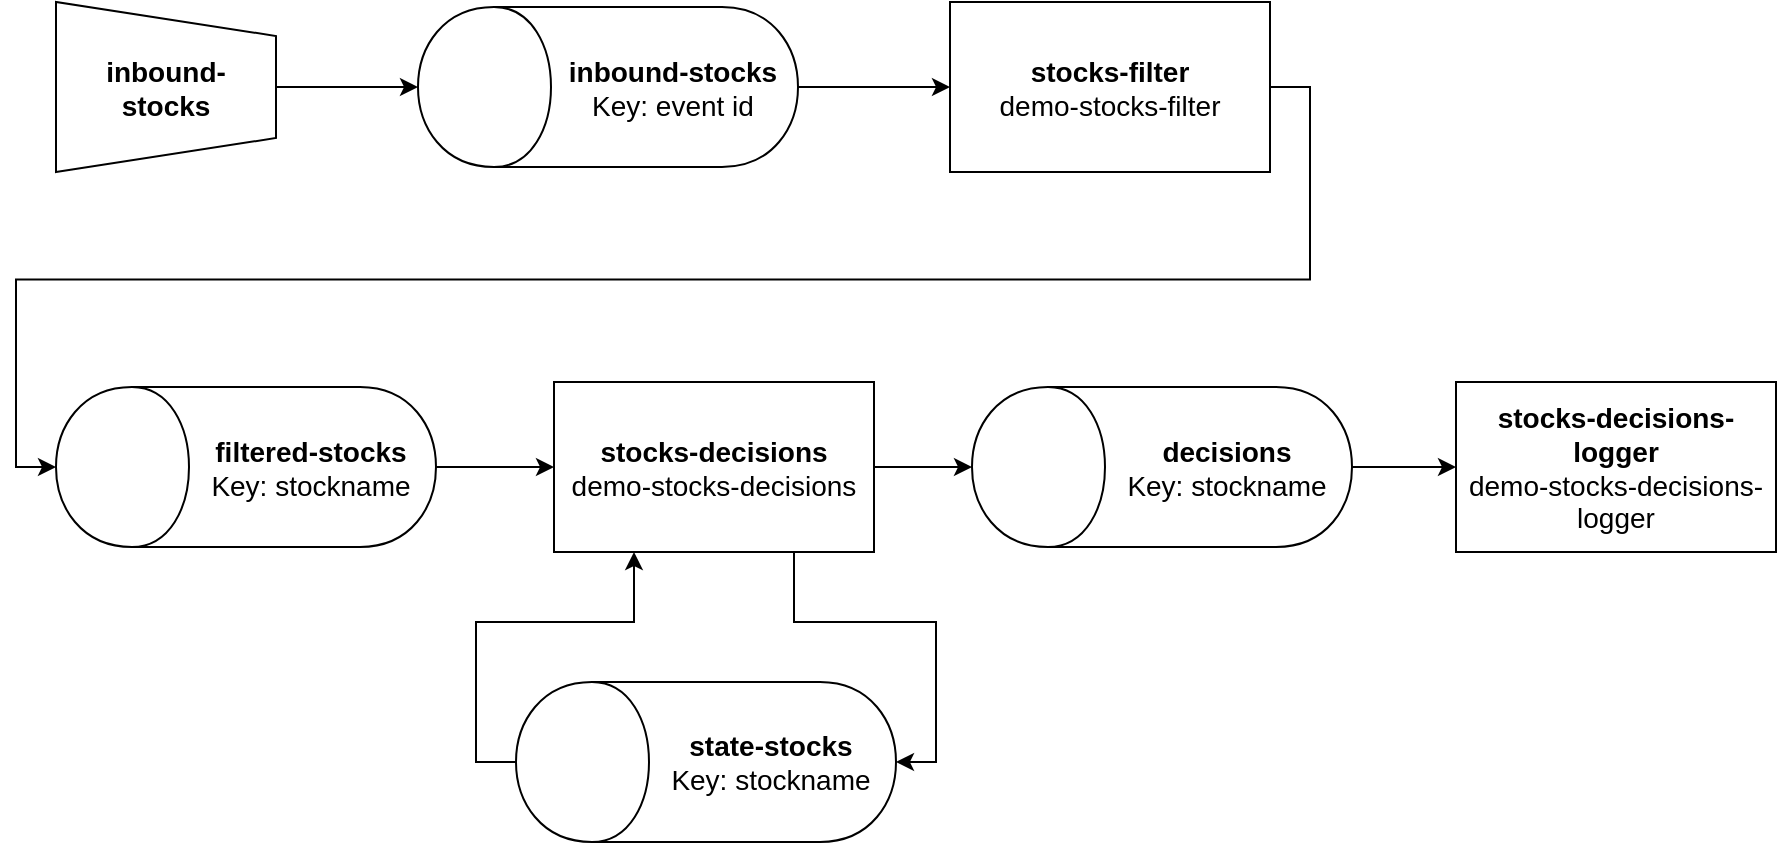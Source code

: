 <mxfile version="12.7.9" type="device"><diagram id="ZiqrXKsFqoPg5gItyXkr" name="Page-1"><mxGraphModel dx="558" dy="790" grid="1" gridSize="10" guides="1" tooltips="1" connect="1" arrows="1" fold="1" page="1" pageScale="1" pageWidth="850" pageHeight="1100" math="0" shadow="0"><root><mxCell id="0"/><mxCell id="1" parent="0"/><mxCell id="MXRvs9uITlmX1ek2VHVs-3" value="" style="group;flipV=1;flipH=1;" parent="1" vertex="1" connectable="0"><mxGeometry x="960" y="10" width="110" height="85" as="geometry"/></mxCell><mxCell id="MXRvs9uITlmX1ek2VHVs-1" value="" style="shape=trapezoid;perimeter=trapezoidPerimeter;whiteSpace=wrap;html=1;rotation=-90;flipV=1;" parent="MXRvs9uITlmX1ek2VHVs-3" vertex="1"><mxGeometry x="12.5" y="-12.5" width="85" height="110" as="geometry"/></mxCell><mxCell id="MXRvs9uITlmX1ek2VHVs-2" value="&lt;font style=&quot;font-size: 14px&quot;&gt;&lt;b&gt;inbound-stocks&lt;/b&gt;&lt;/font&gt;" style="text;html=1;strokeColor=none;fillColor=none;align=center;verticalAlign=middle;whiteSpace=wrap;rounded=0;" parent="MXRvs9uITlmX1ek2VHVs-3" vertex="1"><mxGeometry x="35" y="32.5" width="40" height="20" as="geometry"/></mxCell><mxCell id="MXRvs9uITlmX1ek2VHVs-12" style="edgeStyle=orthogonalEdgeStyle;rounded=0;orthogonalLoop=1;jettySize=auto;html=1;exitX=0.5;exitY=1;exitDx=0;exitDy=0;entryX=0.5;entryY=0;entryDx=0;entryDy=0;fontSize=14;" parent="1" source="MXRvs9uITlmX1ek2VHVs-1" target="MXRvs9uITlmX1ek2VHVs-7" edge="1"><mxGeometry relative="1" as="geometry"/></mxCell><mxCell id="LU_1Xjr9xjbAnIjWWHcd-4" style="edgeStyle=orthogonalEdgeStyle;rounded=0;orthogonalLoop=1;jettySize=auto;html=1;exitX=1;exitY=0.5;exitDx=0;exitDy=0;entryX=0.5;entryY=0;entryDx=0;entryDy=0;" edge="1" parent="1" source="MXRvs9uITlmX1ek2VHVs-15" target="MXRvs9uITlmX1ek2VHVs-31"><mxGeometry relative="1" as="geometry"/></mxCell><mxCell id="MXRvs9uITlmX1ek2VHVs-15" value="&lt;b&gt;stocks-filter&lt;/b&gt;&lt;div&gt;demo-stocks-filter&lt;br&gt;&lt;/div&gt;" style="rounded=0;whiteSpace=wrap;html=1;fontSize=14;" parent="1" vertex="1"><mxGeometry x="1407" y="10" width="160" height="85" as="geometry"/></mxCell><mxCell id="MXRvs9uITlmX1ek2VHVs-18" value="" style="group" parent="1" vertex="1" connectable="0"><mxGeometry x="1141" y="12.5" width="230" height="80" as="geometry"/></mxCell><mxCell id="MXRvs9uITlmX1ek2VHVs-7" value="" style="shape=cylinder;whiteSpace=wrap;html=1;boundedLbl=1;backgroundOutline=1;rotation=-90;" parent="MXRvs9uITlmX1ek2VHVs-18" vertex="1"><mxGeometry x="55" y="-55" width="80" height="190" as="geometry"/></mxCell><mxCell id="MXRvs9uITlmX1ek2VHVs-8" value="&lt;div&gt;inbound-stocks&lt;/div&gt;&lt;span style=&quot;font-weight: normal&quot;&gt;Key: event id&lt;/span&gt;" style="text;html=1;strokeColor=none;fillColor=none;align=center;verticalAlign=middle;whiteSpace=wrap;rounded=0;fontSize=14;fontStyle=1" parent="MXRvs9uITlmX1ek2VHVs-18" vertex="1"><mxGeometry x="65" y="20" width="125" height="40" as="geometry"/></mxCell><mxCell id="MXRvs9uITlmX1ek2VHVs-30" value="" style="group" parent="1" vertex="1" connectable="0"><mxGeometry x="960" y="202.5" width="230" height="80" as="geometry"/></mxCell><mxCell id="MXRvs9uITlmX1ek2VHVs-31" value="" style="shape=cylinder;whiteSpace=wrap;html=1;boundedLbl=1;backgroundOutline=1;rotation=-90;" parent="MXRvs9uITlmX1ek2VHVs-30" vertex="1"><mxGeometry x="55" y="-55" width="80" height="190" as="geometry"/></mxCell><mxCell id="MXRvs9uITlmX1ek2VHVs-32" value="filtered-stocks&lt;div&gt;&lt;span style=&quot;font-weight: normal&quot;&gt;Key: stockname&lt;/span&gt;&lt;/div&gt;" style="text;html=1;strokeColor=none;fillColor=none;align=center;verticalAlign=middle;whiteSpace=wrap;rounded=0;fontSize=14;fontStyle=1" parent="MXRvs9uITlmX1ek2VHVs-30" vertex="1"><mxGeometry x="65" y="20" width="125" height="40" as="geometry"/></mxCell><mxCell id="LU_1Xjr9xjbAnIjWWHcd-8" style="edgeStyle=orthogonalEdgeStyle;rounded=0;orthogonalLoop=1;jettySize=auto;html=1;exitX=0.75;exitY=1;exitDx=0;exitDy=0;entryX=1;entryY=0.5;entryDx=0;entryDy=0;" edge="1" parent="1" source="MXRvs9uITlmX1ek2VHVs-39" target="LU_1Xjr9xjbAnIjWWHcd-7"><mxGeometry relative="1" as="geometry"><Array as="points"><mxPoint x="1329" y="320"/><mxPoint x="1400" y="320"/><mxPoint x="1400" y="390"/></Array></mxGeometry></mxCell><mxCell id="LU_1Xjr9xjbAnIjWWHcd-13" style="edgeStyle=orthogonalEdgeStyle;rounded=0;orthogonalLoop=1;jettySize=auto;html=1;exitX=1;exitY=0.5;exitDx=0;exitDy=0;entryX=0.5;entryY=0;entryDx=0;entryDy=0;" edge="1" parent="1" source="MXRvs9uITlmX1ek2VHVs-39" target="LU_1Xjr9xjbAnIjWWHcd-11"><mxGeometry relative="1" as="geometry"/></mxCell><mxCell id="MXRvs9uITlmX1ek2VHVs-39" value="&lt;b&gt;stocks-decisions&lt;/b&gt;&lt;div&gt;demo-stocks-decisions&lt;br&gt;&lt;/div&gt;" style="rounded=0;whiteSpace=wrap;html=1;fontSize=14;" parent="1" vertex="1"><mxGeometry x="1209" y="200" width="160" height="85" as="geometry"/></mxCell><mxCell id="MXRvs9uITlmX1ek2VHVs-40" style="edgeStyle=orthogonalEdgeStyle;rounded=0;orthogonalLoop=1;jettySize=auto;html=1;exitX=1;exitY=0.5;exitDx=0;exitDy=0;entryX=0;entryY=0.5;entryDx=0;entryDy=0;fontSize=14;" parent="1" source="MXRvs9uITlmX1ek2VHVs-32" target="MXRvs9uITlmX1ek2VHVs-39" edge="1"><mxGeometry relative="1" as="geometry"/></mxCell><mxCell id="MXRvs9uITlmX1ek2VHVs-42" style="edgeStyle=orthogonalEdgeStyle;rounded=0;orthogonalLoop=1;jettySize=auto;html=1;exitX=1;exitY=0.5;exitDx=0;exitDy=0;entryX=0;entryY=0.5;entryDx=0;entryDy=0;fontSize=14;" parent="1" target="MXRvs9uITlmX1ek2VHVs-41" edge="1"><mxGeometry relative="1" as="geometry"><mxPoint x="1090" y="410" as="sourcePoint"/></mxGeometry></mxCell><mxCell id="LU_1Xjr9xjbAnIjWWHcd-3" style="edgeStyle=orthogonalEdgeStyle;rounded=0;orthogonalLoop=1;jettySize=auto;html=1;exitX=1;exitY=0.5;exitDx=0;exitDy=0;entryX=0;entryY=0.5;entryDx=0;entryDy=0;" edge="1" parent="1" source="MXRvs9uITlmX1ek2VHVs-8" target="MXRvs9uITlmX1ek2VHVs-15"><mxGeometry relative="1" as="geometry"/></mxCell><mxCell id="LU_1Xjr9xjbAnIjWWHcd-5" value="" style="group" vertex="1" connectable="0" parent="1"><mxGeometry x="1190" y="350" width="230" height="80" as="geometry"/></mxCell><mxCell id="LU_1Xjr9xjbAnIjWWHcd-6" value="" style="shape=cylinder;whiteSpace=wrap;html=1;boundedLbl=1;backgroundOutline=1;rotation=-90;" vertex="1" parent="LU_1Xjr9xjbAnIjWWHcd-5"><mxGeometry x="55" y="-55" width="80" height="190" as="geometry"/></mxCell><mxCell id="LU_1Xjr9xjbAnIjWWHcd-7" value="state-stocks&lt;div&gt;&lt;span style=&quot;font-weight: normal&quot;&gt;Key: stockname&lt;/span&gt;&lt;/div&gt;" style="text;html=1;strokeColor=none;fillColor=none;align=center;verticalAlign=middle;whiteSpace=wrap;rounded=0;fontSize=14;fontStyle=1" vertex="1" parent="LU_1Xjr9xjbAnIjWWHcd-5"><mxGeometry x="65" y="20" width="125" height="40" as="geometry"/></mxCell><mxCell id="LU_1Xjr9xjbAnIjWWHcd-9" style="edgeStyle=orthogonalEdgeStyle;rounded=0;orthogonalLoop=1;jettySize=auto;html=1;exitX=0.5;exitY=0;exitDx=0;exitDy=0;entryX=0.25;entryY=1;entryDx=0;entryDy=0;" edge="1" parent="1" source="LU_1Xjr9xjbAnIjWWHcd-6" target="MXRvs9uITlmX1ek2VHVs-39"><mxGeometry relative="1" as="geometry"><Array as="points"><mxPoint x="1170" y="390"/><mxPoint x="1170" y="320"/><mxPoint x="1249" y="320"/></Array></mxGeometry></mxCell><mxCell id="LU_1Xjr9xjbAnIjWWHcd-10" value="" style="group" vertex="1" connectable="0" parent="1"><mxGeometry x="1418" y="202.5" width="230" height="80" as="geometry"/></mxCell><mxCell id="LU_1Xjr9xjbAnIjWWHcd-11" value="" style="shape=cylinder;whiteSpace=wrap;html=1;boundedLbl=1;backgroundOutline=1;rotation=-90;" vertex="1" parent="LU_1Xjr9xjbAnIjWWHcd-10"><mxGeometry x="55" y="-55" width="80" height="190" as="geometry"/></mxCell><mxCell id="LU_1Xjr9xjbAnIjWWHcd-12" value="decisions&lt;div&gt;&lt;span style=&quot;font-weight: normal&quot;&gt;Key: stockname&lt;/span&gt;&lt;/div&gt;" style="text;html=1;strokeColor=none;fillColor=none;align=center;verticalAlign=middle;whiteSpace=wrap;rounded=0;fontSize=14;fontStyle=1" vertex="1" parent="LU_1Xjr9xjbAnIjWWHcd-10"><mxGeometry x="65" y="20" width="125" height="40" as="geometry"/></mxCell><mxCell id="LU_1Xjr9xjbAnIjWWHcd-14" value="&lt;b&gt;stocks-decisions-logger&lt;/b&gt;&lt;div&gt;demo-stocks-decisions-logger&lt;br&gt;&lt;/div&gt;" style="rounded=0;whiteSpace=wrap;html=1;fontSize=14;" vertex="1" parent="1"><mxGeometry x="1660" y="200" width="160" height="85" as="geometry"/></mxCell><mxCell id="LU_1Xjr9xjbAnIjWWHcd-15" style="edgeStyle=orthogonalEdgeStyle;rounded=0;orthogonalLoop=1;jettySize=auto;html=1;exitX=1;exitY=0.5;exitDx=0;exitDy=0;entryX=0;entryY=0.5;entryDx=0;entryDy=0;" edge="1" parent="1" source="LU_1Xjr9xjbAnIjWWHcd-12" target="LU_1Xjr9xjbAnIjWWHcd-14"><mxGeometry relative="1" as="geometry"/></mxCell></root></mxGraphModel></diagram></mxfile>